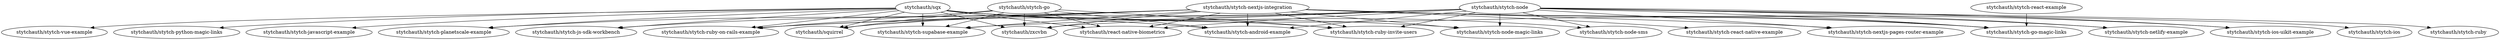 digraph G {
"stytchauth/stytch-node" -> "stytchauth/stytch-node-magic-links"
"stytchauth/stytch-node" -> "stytchauth/stytch-ruby"
"stytchauth/stytch-node" -> "stytchauth/stytch-ios"
"stytchauth/stytch-node" -> "stytchauth/squirrel"
"stytchauth/stytch-node" -> "stytchauth/stytch-supabase-example"
"stytchauth/stytch-node" -> "stytchauth/zxcvbn"
"stytchauth/stytch-node" -> "stytchauth/react-native-biometrics"
"stytchauth/stytch-node" -> "stytchauth/stytch-android-example"
"stytchauth/stytch-node" -> "stytchauth/stytch-nextjs-pages-router-example"
"stytchauth/stytch-node" -> "stytchauth/stytch-ruby-invite-users"
"stytchauth/stytch-node" -> "stytchauth/stytch-ruby-on-rails-example"
"stytchauth/stytch-node" -> "stytchauth/stytch-go-magic-links"
"stytchauth/stytch-node" -> "stytchauth/stytch-node-sms"
"stytchauth/stytch-node" -> "stytchauth/stytch-ios-uikit-example"
"stytchauth/stytch-node" -> "stytchauth/stytch-netlify-example"
"stytchauth/stytch-go" -> "stytchauth/squirrel"
"stytchauth/stytch-go" -> "stytchauth/stytch-supabase-example"
"stytchauth/stytch-go" -> "stytchauth/zxcvbn"
"stytchauth/stytch-go" -> "stytchauth/react-native-biometrics"
"stytchauth/stytch-go" -> "stytchauth/stytch-android-example"
"stytchauth/stytch-go" -> "stytchauth/stytch-ruby-invite-users"
"stytchauth/stytch-go" -> "stytchauth/stytch-ruby-on-rails-example"
"stytchauth/stytch-react-example" -> "stytchauth/stytch-go-magic-links"
"stytchauth/stytch-nextjs-integration" -> "stytchauth/stytch-nextjs-pages-router-example"
"stytchauth/stytch-nextjs-integration" -> "stytchauth/stytch-go-magic-links"
"stytchauth/stytch-nextjs-integration" -> "stytchauth/squirrel"
"stytchauth/stytch-nextjs-integration" -> "stytchauth/stytch-supabase-example"
"stytchauth/stytch-nextjs-integration" -> "stytchauth/stytch-js-sdk-workbench"
"stytchauth/stytch-nextjs-integration" -> "stytchauth/zxcvbn"
"stytchauth/stytch-nextjs-integration" -> "stytchauth/react-native-biometrics"
"stytchauth/stytch-nextjs-integration" -> "stytchauth/stytch-android-example"
"stytchauth/stytch-nextjs-integration" -> "stytchauth/stytch-ruby-invite-users"
"stytchauth/stytch-nextjs-integration" -> "stytchauth/stytch-ruby-on-rails-example"
"stytchauth/stytch-nextjs-integration" -> "stytchauth/stytch-ios-uikit-example"
"stytchauth/stytch-nextjs-integration" -> "stytchauth/stytch-netlify-example"
"stytchauth/stytch-nextjs-integration" -> "stytchauth/stytch-node-magic-links"
"stytchauth/stytch-nextjs-integration" -> "stytchauth/stytch-react-native-example"
"stytchauth/stytch-nextjs-integration" -> "stytchauth/stytch-planetscale-example"
"stytchauth/sqx" -> "stytchauth/squirrel"
"stytchauth/sqx" -> "stytchauth/stytch-supabase-example"
"stytchauth/sqx" -> "stytchauth/stytch-js-sdk-workbench"
"stytchauth/sqx" -> "stytchauth/zxcvbn"
"stytchauth/sqx" -> "stytchauth/react-native-biometrics"
"stytchauth/sqx" -> "stytchauth/stytch-vue-example"
"stytchauth/sqx" -> "stytchauth/stytch-android-example"
"stytchauth/sqx" -> "stytchauth/stytch-ruby-invite-users"
"stytchauth/sqx" -> "stytchauth/stytch-ruby-on-rails-example"
"stytchauth/sqx" -> "stytchauth/stytch-planetscale-example"
"stytchauth/sqx" -> "stytchauth/stytch-node-magic-links"
"stytchauth/sqx" -> "stytchauth/stytch-go-magic-links"
"stytchauth/sqx" -> "stytchauth/stytch-python-magic-links"
"stytchauth/sqx" -> "stytchauth/stytch-node-sms"
"stytchauth/sqx" -> "stytchauth/stytch-javascript-example"
"stytchauth/stytch-node" ["l"="-0.23,45.557"]
"stytchauth/stytch-node-magic-links" ["l"="-0.234,45.547"]
"stytchauth/stytch-ruby" ["l"="-0.206,45.573"]
"stytchauth/stytch-ios" ["l"="-0.197,45.557"]
"stytchauth/squirrel" ["l"="-0.253,45.552"]
"stytchauth/stytch-supabase-example" ["l"="-0.246,45.556"]
"stytchauth/zxcvbn" ["l"="-0.246,45.548"]
"stytchauth/react-native-biometrics" ["l"="-0.255,45.546"]
"stytchauth/stytch-android-example" ["l"="-0.261,45.552"]
"stytchauth/stytch-nextjs-pages-router-example" ["l"="-0.214,45.538"]
"stytchauth/stytch-ruby-invite-users" ["l"="-0.267,45.546"]
"stytchauth/stytch-ruby-on-rails-example" ["l"="-0.254,45.559"]
"stytchauth/stytch-go-magic-links" ["l"="-0.243,45.568"]
"stytchauth/stytch-node-sms" ["l"="-0.254,45.574"]
"stytchauth/stytch-ios-uikit-example" ["l"="-0.227,45.535"]
"stytchauth/stytch-netlify-example" ["l"="-0.217,45.546"]
"stytchauth/stytch-go" ["l"="-0.261,45.537"]
"stytchauth/stytch-react-example" ["l"="-0.236,45.59"]
"stytchauth/stytch-nextjs-integration" ["l"="-0.246,45.54"]
"stytchauth/stytch-js-sdk-workbench" ["l"="-0.275,45.537"]
"stytchauth/stytch-react-native-example" ["l"="-0.241,45.52"]
"stytchauth/stytch-planetscale-example" ["l"="-0.281,45.545"]
"stytchauth/sqx" ["l"="-0.271,45.56"]
"stytchauth/stytch-vue-example" ["l"="-0.295,45.569"]
"stytchauth/stytch-python-magic-links" ["l"="-0.284,45.579"]
"stytchauth/stytch-javascript-example" ["l"="-0.301,45.556"]
}